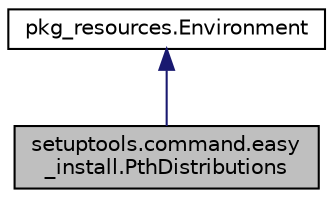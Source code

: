 digraph "setuptools.command.easy_install.PthDistributions"
{
 // LATEX_PDF_SIZE
  edge [fontname="Helvetica",fontsize="10",labelfontname="Helvetica",labelfontsize="10"];
  node [fontname="Helvetica",fontsize="10",shape=record];
  Node1 [label="setuptools.command.easy\l_install.PthDistributions",height=0.2,width=0.4,color="black", fillcolor="grey75", style="filled", fontcolor="black",tooltip=" "];
  Node2 -> Node1 [dir="back",color="midnightblue",fontsize="10",style="solid",fontname="Helvetica"];
  Node2 [label="pkg_resources.Environment",height=0.2,width=0.4,color="black", fillcolor="white", style="filled",URL="$classpkg__resources_1_1_environment.html",tooltip=" "];
}
